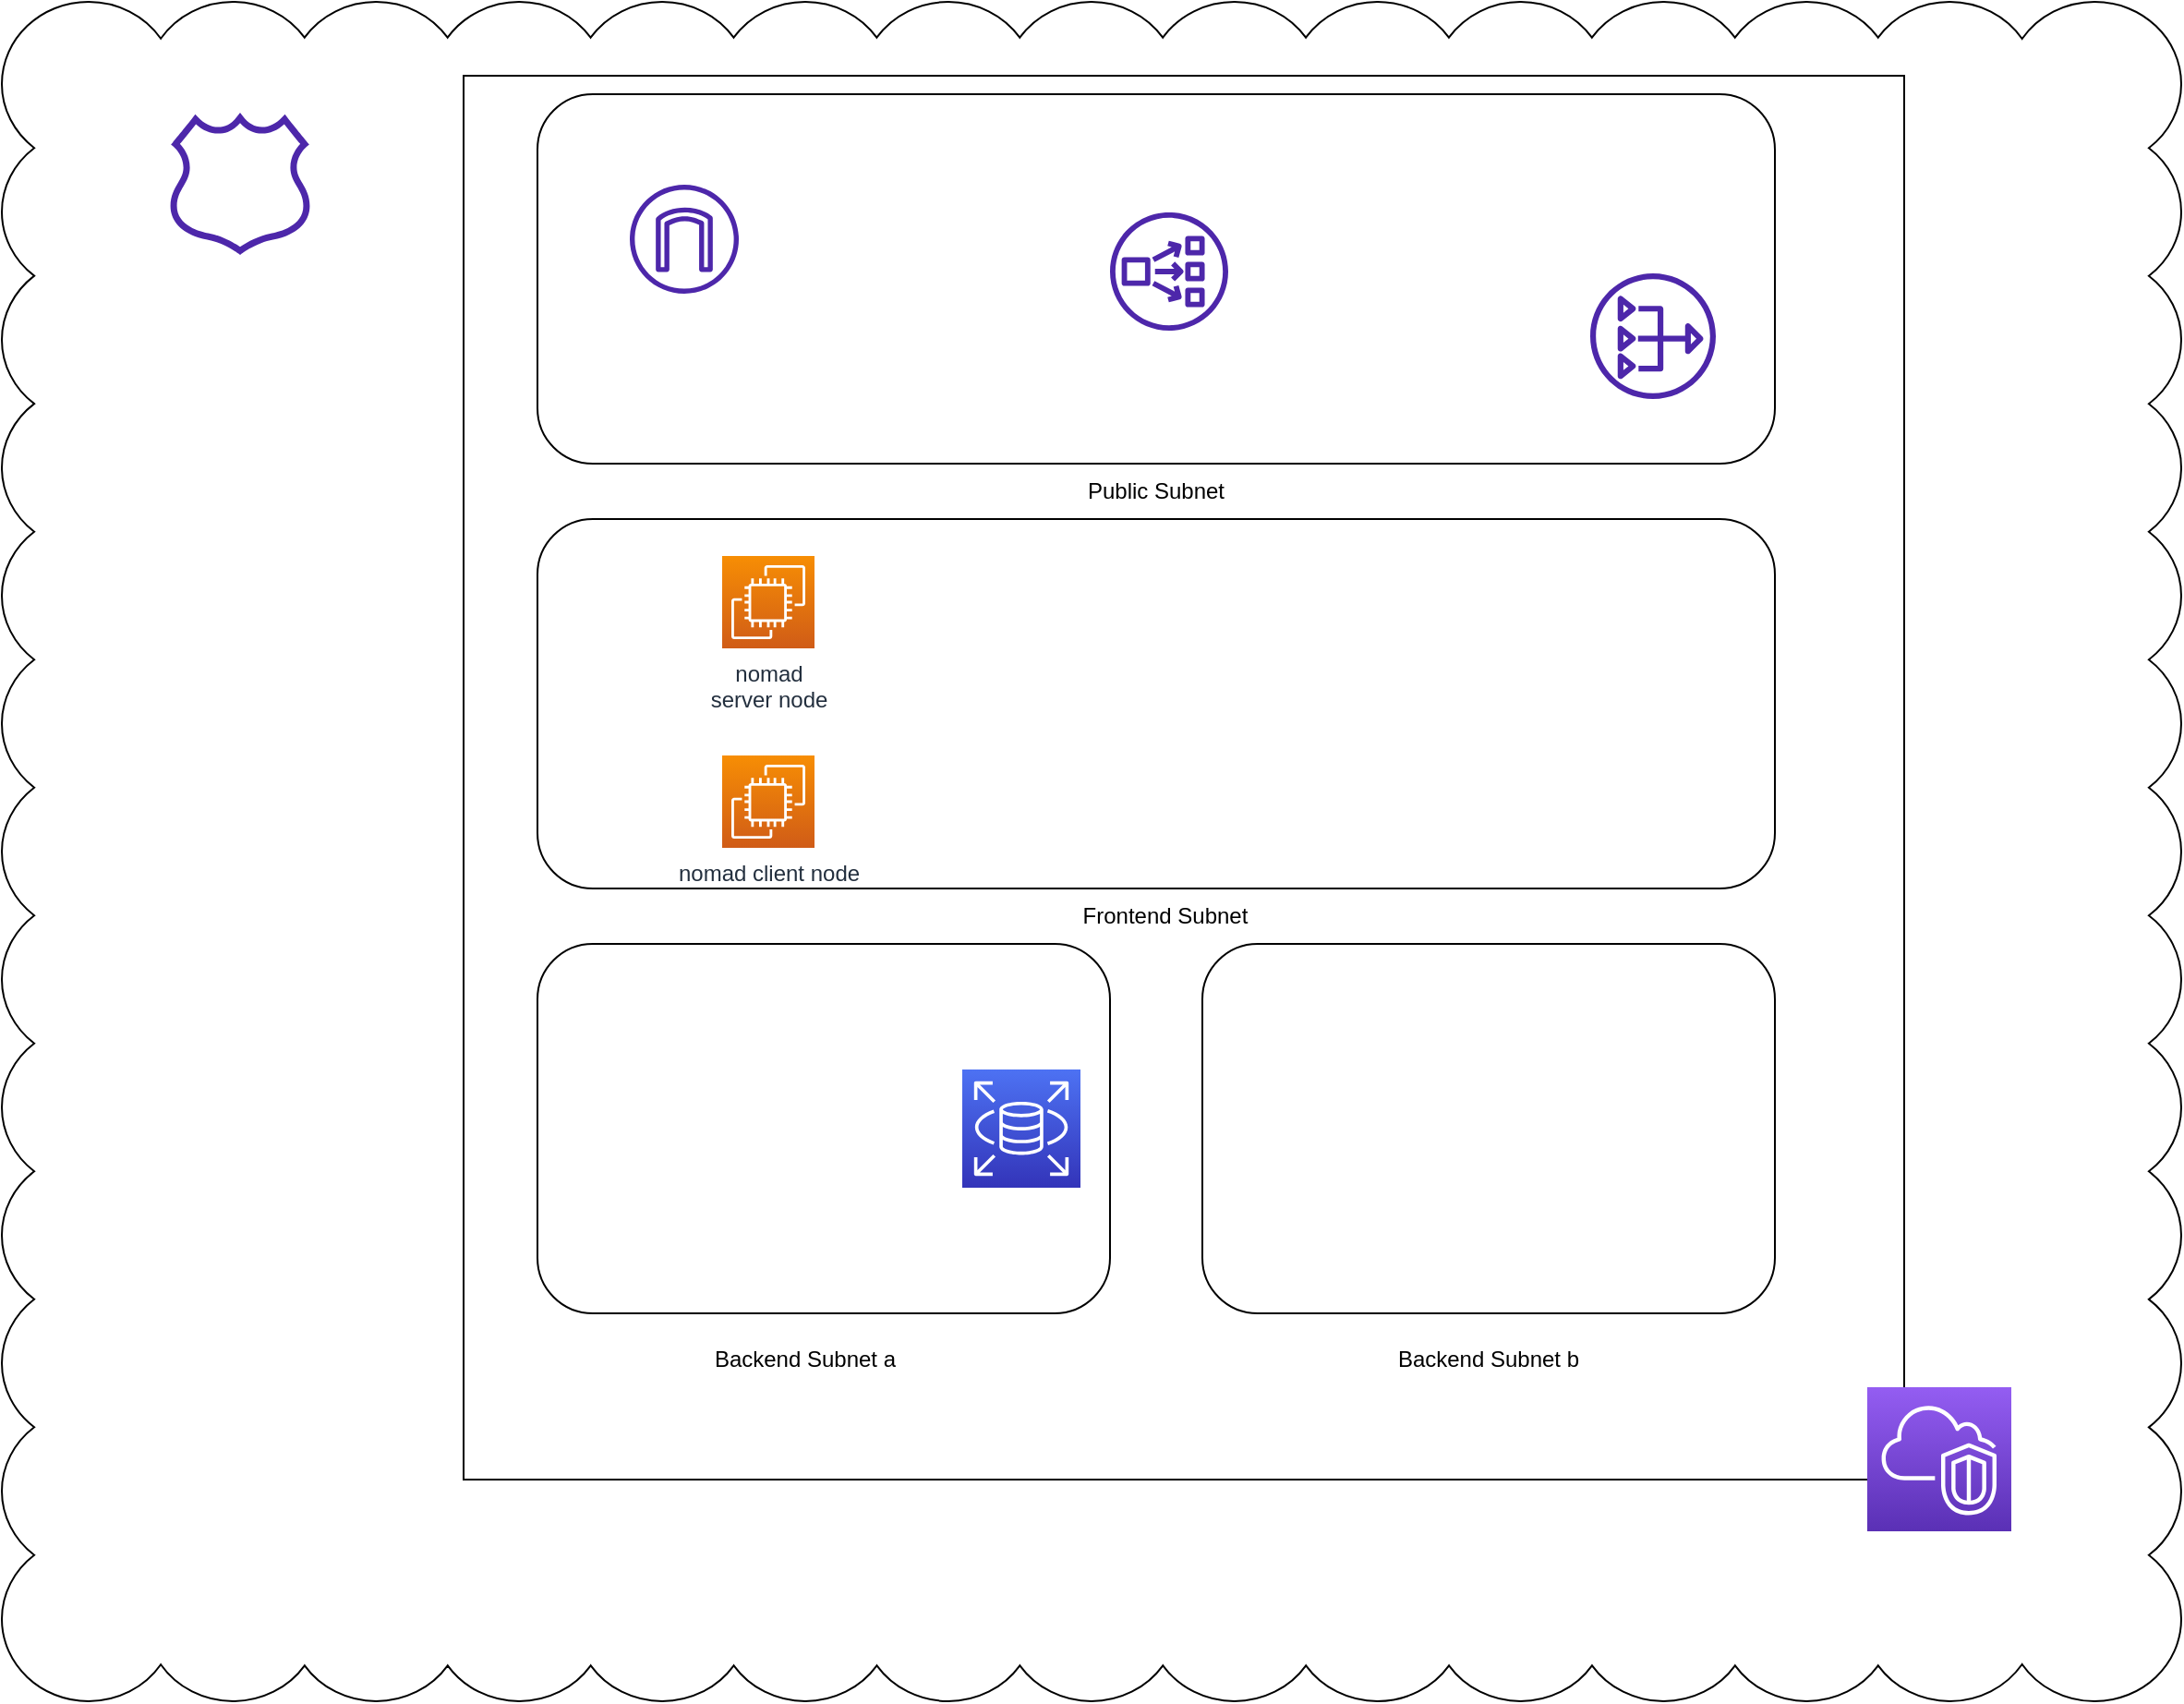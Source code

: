 <mxfile version="20.0.4" type="github">
  <diagram id="0LEvk2xclRuxLxfBsZIf" name="Page-1">
    <mxGraphModel dx="2281" dy="984" grid="1" gridSize="10" guides="1" tooltips="1" connect="1" arrows="1" fold="1" page="1" pageScale="1" pageWidth="827" pageHeight="1169" math="0" shadow="0">
      <root>
        <mxCell id="0" />
        <mxCell id="1" parent="0" />
        <mxCell id="Xxuf5ZZHQfM1ku2_JkdN-15" value="" style="whiteSpace=wrap;html=1;shape=mxgraph.basic.cloud_rect" vertex="1" parent="1">
          <mxGeometry x="-400" y="50" width="1180" height="920" as="geometry" />
        </mxCell>
        <mxCell id="Xxuf5ZZHQfM1ku2_JkdN-16" value="" style="rounded=0,5;whiteSpace=wrap;html=1;" vertex="1" parent="1">
          <mxGeometry x="-150" y="90" width="780" height="760" as="geometry" />
        </mxCell>
        <mxCell id="Xxuf5ZZHQfM1ku2_JkdN-1" value="" style="rounded=1;whiteSpace=wrap;html=1;" vertex="1" parent="1">
          <mxGeometry x="-110" y="100" width="670" height="200" as="geometry" />
        </mxCell>
        <mxCell id="Xxuf5ZZHQfM1ku2_JkdN-2" value="" style="rounded=1;whiteSpace=wrap;html=1;" vertex="1" parent="1">
          <mxGeometry x="-110" y="330" width="670" height="200" as="geometry" />
        </mxCell>
        <mxCell id="Xxuf5ZZHQfM1ku2_JkdN-3" value="" style="rounded=1;whiteSpace=wrap;html=1;" vertex="1" parent="1">
          <mxGeometry x="-110" y="560" width="310" height="200" as="geometry" />
        </mxCell>
        <mxCell id="Xxuf5ZZHQfM1ku2_JkdN-4" value="" style="rounded=1;whiteSpace=wrap;html=1;" vertex="1" parent="1">
          <mxGeometry x="250" y="560" width="310" height="200" as="geometry" />
        </mxCell>
        <mxCell id="Xxuf5ZZHQfM1ku2_JkdN-5" value="nomad &lt;br&gt;server node" style="sketch=0;points=[[0,0,0],[0.25,0,0],[0.5,0,0],[0.75,0,0],[1,0,0],[0,1,0],[0.25,1,0],[0.5,1,0],[0.75,1,0],[1,1,0],[0,0.25,0],[0,0.5,0],[0,0.75,0],[1,0.25,0],[1,0.5,0],[1,0.75,0]];outlineConnect=0;fontColor=#232F3E;gradientColor=#F78E04;gradientDirection=north;fillColor=#D05C17;strokeColor=#ffffff;dashed=0;verticalLabelPosition=bottom;verticalAlign=top;align=center;html=1;fontSize=12;fontStyle=0;aspect=fixed;shape=mxgraph.aws4.resourceIcon;resIcon=mxgraph.aws4.ec2;" vertex="1" parent="1">
          <mxGeometry x="-10" y="350" width="50" height="50" as="geometry" />
        </mxCell>
        <mxCell id="Xxuf5ZZHQfM1ku2_JkdN-6" value="nomad client node" style="sketch=0;points=[[0,0,0],[0.25,0,0],[0.5,0,0],[0.75,0,0],[1,0,0],[0,1,0],[0.25,1,0],[0.5,1,0],[0.75,1,0],[1,1,0],[0,0.25,0],[0,0.5,0],[0,0.75,0],[1,0.25,0],[1,0.5,0],[1,0.75,0]];outlineConnect=0;fontColor=#232F3E;gradientColor=#F78E04;gradientDirection=north;fillColor=#D05C17;strokeColor=#ffffff;dashed=0;verticalLabelPosition=bottom;verticalAlign=top;align=center;html=1;fontSize=12;fontStyle=0;aspect=fixed;shape=mxgraph.aws4.resourceIcon;resIcon=mxgraph.aws4.ec2;" vertex="1" parent="1">
          <mxGeometry x="-10" y="458" width="50" height="50" as="geometry" />
        </mxCell>
        <mxCell id="Xxuf5ZZHQfM1ku2_JkdN-8" value="" style="sketch=0;points=[[0,0,0],[0.25,0,0],[0.5,0,0],[0.75,0,0],[1,0,0],[0,1,0],[0.25,1,0],[0.5,1,0],[0.75,1,0],[1,1,0],[0,0.25,0],[0,0.5,0],[0,0.75,0],[1,0.25,0],[1,0.5,0],[1,0.75,0]];outlineConnect=0;fontColor=#232F3E;gradientColor=#4D72F3;gradientDirection=north;fillColor=#3334B9;strokeColor=#ffffff;dashed=0;verticalLabelPosition=bottom;verticalAlign=top;align=center;html=1;fontSize=12;fontStyle=0;aspect=fixed;shape=mxgraph.aws4.resourceIcon;resIcon=mxgraph.aws4.rds;" vertex="1" parent="1">
          <mxGeometry x="120" y="628" width="64" height="64" as="geometry" />
        </mxCell>
        <mxCell id="Xxuf5ZZHQfM1ku2_JkdN-9" value="" style="sketch=0;outlineConnect=0;fontColor=#232F3E;gradientColor=none;fillColor=#4D27AA;strokeColor=none;dashed=0;verticalLabelPosition=bottom;verticalAlign=top;align=center;html=1;fontSize=12;fontStyle=0;aspect=fixed;pointerEvents=1;shape=mxgraph.aws4.hosted_zone;" vertex="1" parent="1">
          <mxGeometry x="-310" y="110" width="78" height="77" as="geometry" />
        </mxCell>
        <mxCell id="Xxuf5ZZHQfM1ku2_JkdN-10" value="" style="sketch=0;points=[[0,0,0],[0.25,0,0],[0.5,0,0],[0.75,0,0],[1,0,0],[0,1,0],[0.25,1,0],[0.5,1,0],[0.75,1,0],[1,1,0],[0,0.25,0],[0,0.5,0],[0,0.75,0],[1,0.25,0],[1,0.5,0],[1,0.75,0]];outlineConnect=0;fontColor=#232F3E;gradientColor=#945DF2;gradientDirection=north;fillColor=#5A30B5;strokeColor=#ffffff;dashed=0;verticalLabelPosition=bottom;verticalAlign=top;align=center;html=1;fontSize=12;fontStyle=0;aspect=fixed;shape=mxgraph.aws4.resourceIcon;resIcon=mxgraph.aws4.vpc;" vertex="1" parent="1">
          <mxGeometry x="610" y="800" width="78" height="78" as="geometry" />
        </mxCell>
        <mxCell id="Xxuf5ZZHQfM1ku2_JkdN-17" value="Frontend Subnet" style="text;html=1;strokeColor=none;fillColor=none;align=center;verticalAlign=middle;whiteSpace=wrap;rounded=0;" vertex="1" parent="1">
          <mxGeometry x="180" y="530" width="100" height="30" as="geometry" />
        </mxCell>
        <mxCell id="Xxuf5ZZHQfM1ku2_JkdN-18" value="Backend Subnet a" style="text;html=1;strokeColor=none;fillColor=none;align=center;verticalAlign=middle;whiteSpace=wrap;rounded=0;" vertex="1" parent="1">
          <mxGeometry x="-30" y="770" width="130" height="30" as="geometry" />
        </mxCell>
        <mxCell id="Xxuf5ZZHQfM1ku2_JkdN-19" value="Backend Subnet b" style="text;html=1;strokeColor=none;fillColor=none;align=center;verticalAlign=middle;whiteSpace=wrap;rounded=0;" vertex="1" parent="1">
          <mxGeometry x="340" y="770" width="130" height="30" as="geometry" />
        </mxCell>
        <mxCell id="Xxuf5ZZHQfM1ku2_JkdN-21" value="Public Subnet" style="text;html=1;strokeColor=none;fillColor=none;align=center;verticalAlign=middle;whiteSpace=wrap;rounded=0;" vertex="1" parent="1">
          <mxGeometry x="175" y="300" width="100" height="30" as="geometry" />
        </mxCell>
        <mxCell id="Xxuf5ZZHQfM1ku2_JkdN-22" value="" style="sketch=0;outlineConnect=0;fontColor=#232F3E;gradientColor=none;fillColor=#4D27AA;strokeColor=none;dashed=0;verticalLabelPosition=bottom;verticalAlign=top;align=center;html=1;fontSize=12;fontStyle=0;aspect=fixed;pointerEvents=1;shape=mxgraph.aws4.network_load_balancer;" vertex="1" parent="1">
          <mxGeometry x="200" y="164" width="64" height="64" as="geometry" />
        </mxCell>
        <mxCell id="Xxuf5ZZHQfM1ku2_JkdN-23" value="" style="sketch=0;outlineConnect=0;fontColor=#232F3E;gradientColor=none;fillColor=#4D27AA;strokeColor=none;dashed=0;verticalLabelPosition=bottom;verticalAlign=top;align=center;html=1;fontSize=12;fontStyle=0;aspect=fixed;pointerEvents=1;shape=mxgraph.aws4.nat_gateway;" vertex="1" parent="1">
          <mxGeometry x="460" y="197" width="68" height="68" as="geometry" />
        </mxCell>
        <mxCell id="Xxuf5ZZHQfM1ku2_JkdN-24" value="" style="sketch=0;outlineConnect=0;fontColor=#232F3E;gradientColor=none;fillColor=#4D27AA;strokeColor=none;dashed=0;verticalLabelPosition=bottom;verticalAlign=top;align=center;html=1;fontSize=12;fontStyle=0;aspect=fixed;pointerEvents=1;shape=mxgraph.aws4.internet_gateway;" vertex="1" parent="1">
          <mxGeometry x="-60" y="149" width="59" height="59" as="geometry" />
        </mxCell>
      </root>
    </mxGraphModel>
  </diagram>
</mxfile>
